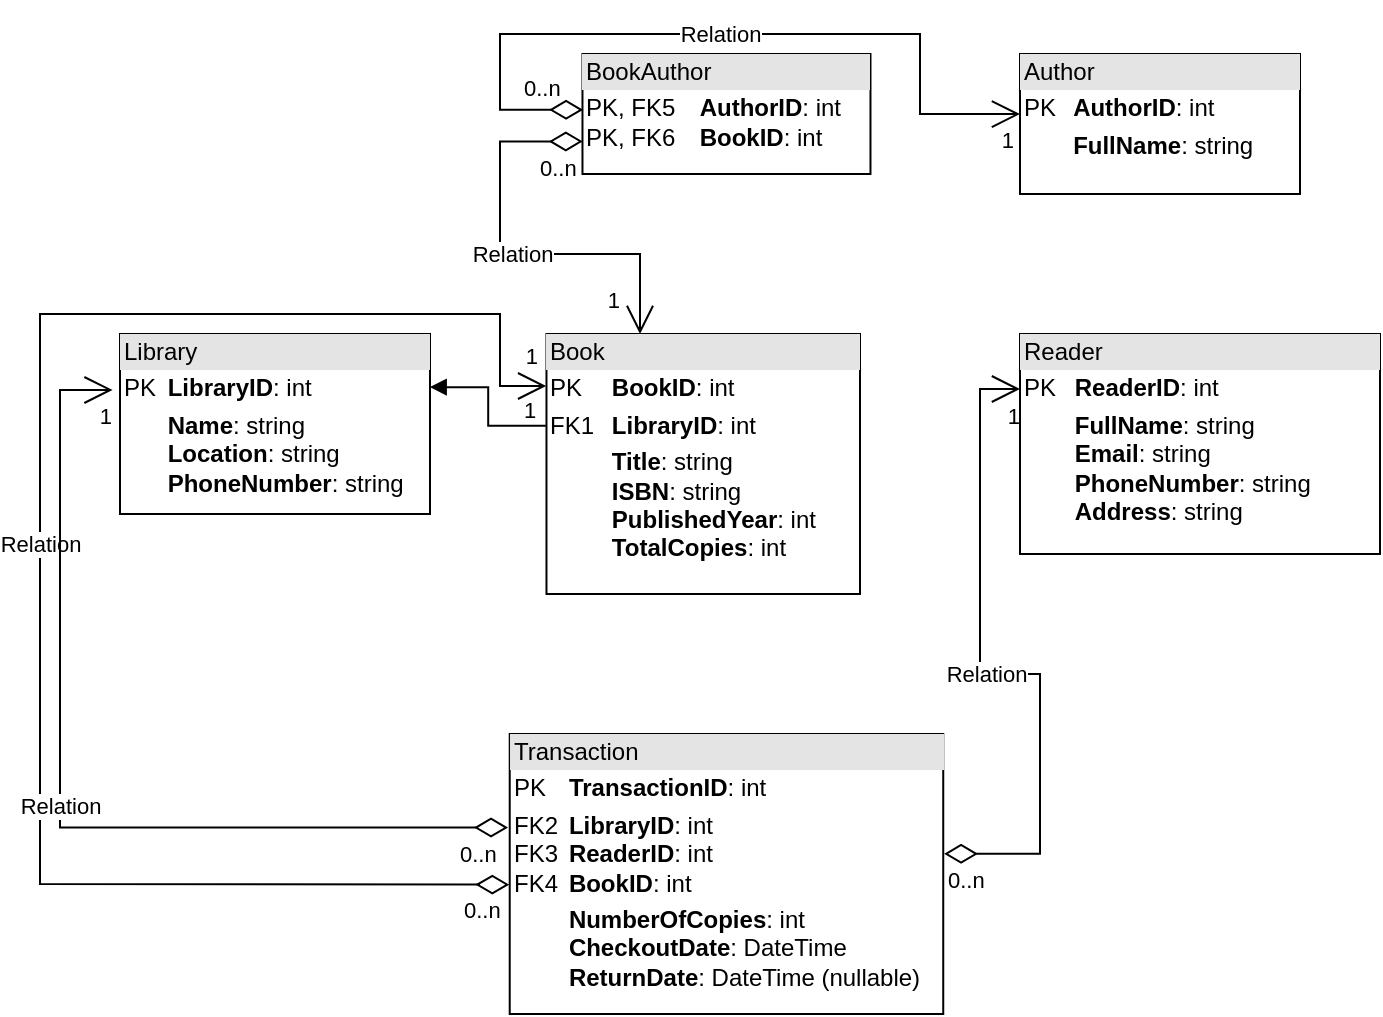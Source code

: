 <mxfile version="24.8.0">
  <diagram name="Страница — 1" id="D1h2QyJi1FoEnIbRy-Jx">
    <mxGraphModel dx="875" dy="442" grid="1" gridSize="10" guides="1" tooltips="1" connect="1" arrows="1" fold="1" page="1" pageScale="1" pageWidth="850" pageHeight="1100" math="0" shadow="0">
      <root>
        <mxCell id="0" />
        <mxCell id="1" parent="0" />
        <mxCell id="tb0hx9i6U6rIdRVoxGEn-2" value="name" style="endArrow=block;endFill=1;html=1;edgeStyle=orthogonalEdgeStyle;align=left;verticalAlign=top;rounded=0;entryX=0.999;entryY=0.295;entryDx=0;entryDy=0;entryPerimeter=0;exitX=-0.002;exitY=0.353;exitDx=0;exitDy=0;exitPerimeter=0;" parent="1" source="tb0hx9i6U6rIdRVoxGEn-7" target="tb0hx9i6U6rIdRVoxGEn-1" edge="1">
          <mxGeometry x="-1" relative="1" as="geometry">
            <mxPoint x="280" y="240" as="sourcePoint" />
            <mxPoint x="290" y="290" as="targetPoint" />
            <mxPoint as="offset" />
          </mxGeometry>
        </mxCell>
        <mxCell id="tb0hx9i6U6rIdRVoxGEn-3" value="1" style="edgeLabel;resizable=0;html=1;align=left;verticalAlign=bottom;" parent="tb0hx9i6U6rIdRVoxGEn-2" connectable="0" vertex="1">
          <mxGeometry x="-1" relative="1" as="geometry">
            <mxPoint x="-13" y="1" as="offset" />
          </mxGeometry>
        </mxCell>
        <mxCell id="tb0hx9i6U6rIdRVoxGEn-1" value="&lt;div style=&quot;box-sizing:border-box;width:100%;background:#e4e4e4;padding:2px;&quot;&gt;Library&lt;/div&gt;&lt;table style=&quot;width:100%;font-size:1em;&quot; cellpadding=&quot;2&quot; cellspacing=&quot;0&quot;&gt;&lt;tbody&gt;&lt;tr&gt;&lt;td&gt;PK&lt;/td&gt;&lt;td&gt;&lt;strong&gt;LibraryID&lt;/strong&gt;: int&lt;br&gt;&lt;/td&gt;&lt;/tr&gt;&lt;tr&gt;&lt;td&gt;&lt;br&gt;&lt;/td&gt;&lt;td&gt;&lt;strong&gt;Name&lt;/strong&gt;: string&lt;br&gt;&lt;strong&gt;Location&lt;/strong&gt;: string&lt;br&gt;&lt;strong&gt;PhoneNumber&lt;/strong&gt;: string&lt;br&gt;&lt;/td&gt;&lt;/tr&gt;&lt;tr&gt;&lt;td&gt;&lt;/td&gt;&lt;td&gt;&lt;br&gt;&lt;/td&gt;&lt;/tr&gt;&lt;/tbody&gt;&lt;/table&gt;" style="verticalAlign=top;align=left;overflow=fill;html=1;whiteSpace=wrap;movable=1;resizable=1;rotatable=1;deletable=1;editable=1;locked=0;connectable=1;" parent="1" vertex="1">
          <mxGeometry x="80" y="190" width="155" height="90" as="geometry" />
        </mxCell>
        <mxCell id="tb0hx9i6U6rIdRVoxGEn-4" value="Relation" style="endArrow=open;html=1;endSize=12;startArrow=diamondThin;startSize=14;startFill=0;edgeStyle=orthogonalEdgeStyle;rounded=0;entryX=0;entryY=0.25;entryDx=0;entryDy=0;exitX=1.002;exitY=0.428;exitDx=0;exitDy=0;exitPerimeter=0;" parent="1" source="tb0hx9i6U6rIdRVoxGEn-9" target="tb0hx9i6U6rIdRVoxGEn-8" edge="1">
          <mxGeometry relative="1" as="geometry">
            <mxPoint x="530" y="450" as="sourcePoint" />
            <mxPoint x="430" y="560" as="targetPoint" />
            <Array as="points">
              <mxPoint x="540" y="450" />
              <mxPoint x="540" y="360" />
              <mxPoint x="510" y="360" />
              <mxPoint x="510" y="218" />
            </Array>
          </mxGeometry>
        </mxCell>
        <mxCell id="tb0hx9i6U6rIdRVoxGEn-5" value="0..n" style="edgeLabel;resizable=0;html=1;align=left;verticalAlign=top;" parent="tb0hx9i6U6rIdRVoxGEn-4" connectable="0" vertex="1">
          <mxGeometry x="-1" relative="1" as="geometry" />
        </mxCell>
        <mxCell id="tb0hx9i6U6rIdRVoxGEn-6" value="1" style="edgeLabel;resizable=0;html=1;align=right;verticalAlign=top;" parent="tb0hx9i6U6rIdRVoxGEn-4" connectable="0" vertex="1">
          <mxGeometry x="1" relative="1" as="geometry" />
        </mxCell>
        <mxCell id="tb0hx9i6U6rIdRVoxGEn-7" value="&lt;div style=&quot;box-sizing:border-box;width:100%;background:#e4e4e4;padding:2px;&quot;&gt;Book&lt;/div&gt;&lt;table style=&quot;width:100%;font-size:1em;&quot; cellpadding=&quot;2&quot; cellspacing=&quot;0&quot;&gt;&lt;tbody&gt;&lt;tr&gt;&lt;td&gt;PK&lt;/td&gt;&lt;td&gt;&lt;strong&gt;BookID&lt;/strong&gt;: int&amp;nbsp;&lt;/td&gt;&lt;/tr&gt;&lt;tr&gt;&lt;td&gt;FK1&lt;br&gt;&lt;/td&gt;&lt;td&gt;&lt;strong&gt;LibraryID&lt;/strong&gt;: int&lt;br&gt;&lt;/td&gt;&lt;/tr&gt;&lt;tr&gt;&lt;td&gt;&lt;/td&gt;&lt;td&gt;&lt;strong&gt;Title&lt;/strong&gt;: string&lt;br&gt;&lt;strong&gt;ISBN&lt;/strong&gt;: string&lt;br&gt;&lt;strong&gt;PublishedYear&lt;/strong&gt;: int&lt;br&gt;&lt;b&gt;TotalCopies&lt;/b&gt;: int&lt;br&gt;&lt;/td&gt;&lt;/tr&gt;&lt;/tbody&gt;&lt;/table&gt;" style="verticalAlign=top;align=left;overflow=fill;html=1;whiteSpace=wrap;" parent="1" vertex="1">
          <mxGeometry x="293.24" y="190" width="156.76" height="130" as="geometry" />
        </mxCell>
        <mxCell id="tb0hx9i6U6rIdRVoxGEn-8" value="&lt;div style=&quot;box-sizing:border-box;width:100%;background:#e4e4e4;padding:2px;&quot;&gt;Reader&lt;/div&gt;&lt;table style=&quot;width:100%;font-size:1em;&quot; cellpadding=&quot;2&quot; cellspacing=&quot;0&quot;&gt;&lt;tbody&gt;&lt;tr&gt;&lt;td&gt;PK&lt;/td&gt;&lt;td&gt;&lt;strong&gt;ReaderID&lt;/strong&gt;: int&lt;br&gt;&lt;/td&gt;&lt;/tr&gt;&lt;tr&gt;&lt;td&gt;&lt;br&gt;&lt;/td&gt;&lt;td&gt;&lt;strong&gt;FullName&lt;/strong&gt;: string&lt;br&gt;&lt;strong&gt;Email&lt;/strong&gt;: string&lt;br&gt;&lt;strong&gt;PhoneNumber&lt;/strong&gt;: string&lt;br&gt;&lt;strong&gt;Address&lt;/strong&gt;: string&lt;br&gt;&lt;/td&gt;&lt;/tr&gt;&lt;tr&gt;&lt;td&gt;&lt;/td&gt;&lt;td&gt;&lt;br&gt;&lt;/td&gt;&lt;/tr&gt;&lt;/tbody&gt;&lt;/table&gt;" style="verticalAlign=top;align=left;overflow=fill;html=1;whiteSpace=wrap;" parent="1" vertex="1">
          <mxGeometry x="530" y="190" width="180" height="110" as="geometry" />
        </mxCell>
        <mxCell id="tb0hx9i6U6rIdRVoxGEn-9" value="&lt;div style=&quot;box-sizing:border-box;width:100%;background:#e4e4e4;padding:2px;&quot;&gt;Transaction&lt;/div&gt;&lt;table style=&quot;width:100%;font-size:1em;&quot; cellpadding=&quot;2&quot; cellspacing=&quot;0&quot;&gt;&lt;tbody&gt;&lt;tr&gt;&lt;td&gt;PK&lt;/td&gt;&lt;td&gt;&lt;strong&gt;TransactionID&lt;/strong&gt;: int&lt;/td&gt;&lt;/tr&gt;&lt;tr&gt;&lt;td&gt;FK2&lt;br&gt;FK3&lt;br&gt;FK4&lt;/td&gt;&lt;td&gt;&lt;strong&gt;LibraryID&lt;/strong&gt;: int&lt;br&gt;&lt;strong&gt;ReaderID&lt;/strong&gt;: int&lt;br&gt;&lt;strong&gt;BookID&lt;/strong&gt;: int&lt;br&gt;&lt;/td&gt;&lt;/tr&gt;&lt;tr&gt;&lt;td&gt;&lt;/td&gt;&lt;td&gt;&lt;strong&gt;NumberOfCopies&lt;/strong&gt;: int&lt;strong&gt;&lt;br&gt;CheckoutDate&lt;/strong&gt;: DateTime&lt;br&gt;&lt;strong&gt;ReturnDate&lt;/strong&gt;: DateTime (nullable)&lt;br&gt;&lt;/td&gt;&lt;/tr&gt;&lt;/tbody&gt;&lt;/table&gt;" style="verticalAlign=top;align=left;overflow=fill;html=1;whiteSpace=wrap;" parent="1" vertex="1">
          <mxGeometry x="274.86" y="390" width="216.76" height="140" as="geometry" />
        </mxCell>
        <mxCell id="tb0hx9i6U6rIdRVoxGEn-10" value="Relation" style="endArrow=open;html=1;endSize=12;startArrow=diamondThin;startSize=14;startFill=0;edgeStyle=orthogonalEdgeStyle;rounded=0;entryX=-0.001;entryY=0.2;entryDx=0;entryDy=0;entryPerimeter=0;exitX=-0.001;exitY=0.538;exitDx=0;exitDy=0;exitPerimeter=0;" parent="1" source="tb0hx9i6U6rIdRVoxGEn-9" target="tb0hx9i6U6rIdRVoxGEn-7" edge="1">
          <mxGeometry relative="1" as="geometry">
            <mxPoint x="260" y="462" as="sourcePoint" />
            <mxPoint x="240" y="310" as="targetPoint" />
            <Array as="points">
              <mxPoint x="260" y="465" />
              <mxPoint x="40" y="465" />
              <mxPoint x="40" y="180" />
              <mxPoint x="270" y="180" />
              <mxPoint x="270" y="218" />
            </Array>
          </mxGeometry>
        </mxCell>
        <mxCell id="tb0hx9i6U6rIdRVoxGEn-11" value="0..n" style="edgeLabel;resizable=0;html=1;align=left;verticalAlign=top;" parent="tb0hx9i6U6rIdRVoxGEn-10" connectable="0" vertex="1">
          <mxGeometry x="-1" relative="1" as="geometry">
            <mxPoint x="-25" as="offset" />
          </mxGeometry>
        </mxCell>
        <mxCell id="tb0hx9i6U6rIdRVoxGEn-12" value="1" style="edgeLabel;resizable=0;html=1;align=right;verticalAlign=top;" parent="tb0hx9i6U6rIdRVoxGEn-10" connectable="0" vertex="1">
          <mxGeometry x="1" relative="1" as="geometry">
            <mxPoint x="-3" y="-28" as="offset" />
          </mxGeometry>
        </mxCell>
        <mxCell id="tb0hx9i6U6rIdRVoxGEn-13" value="Relation" style="endArrow=open;html=1;endSize=12;startArrow=diamondThin;startSize=14;startFill=0;edgeStyle=orthogonalEdgeStyle;rounded=0;entryX=-0.024;entryY=0.311;entryDx=0;entryDy=0;entryPerimeter=0;exitX=-0.004;exitY=0.334;exitDx=0;exitDy=0;exitPerimeter=0;" parent="1" source="tb0hx9i6U6rIdRVoxGEn-9" target="tb0hx9i6U6rIdRVoxGEn-1" edge="1">
          <mxGeometry relative="1" as="geometry">
            <mxPoint x="270" y="437" as="sourcePoint" />
            <mxPoint x="60" y="290" as="targetPoint" />
            <Array as="points">
              <mxPoint x="50" y="437" />
              <mxPoint x="50" y="218" />
            </Array>
          </mxGeometry>
        </mxCell>
        <mxCell id="tb0hx9i6U6rIdRVoxGEn-14" value="0..n" style="edgeLabel;resizable=0;html=1;align=left;verticalAlign=top;" parent="tb0hx9i6U6rIdRVoxGEn-13" connectable="0" vertex="1">
          <mxGeometry x="-1" relative="1" as="geometry">
            <mxPoint x="-26" as="offset" />
          </mxGeometry>
        </mxCell>
        <mxCell id="tb0hx9i6U6rIdRVoxGEn-15" value="1" style="edgeLabel;resizable=0;html=1;align=right;verticalAlign=top;" parent="tb0hx9i6U6rIdRVoxGEn-13" connectable="0" vertex="1">
          <mxGeometry x="1" relative="1" as="geometry" />
        </mxCell>
        <mxCell id="NJ20DHf1GFnbEiUFYUzi-1" value="&lt;div style=&quot;box-sizing:border-box;width:100%;background:#e4e4e4;padding:2px;&quot;&gt;Author&lt;/div&gt;&lt;table style=&quot;width:100%;font-size:1em;&quot; cellpadding=&quot;2&quot; cellspacing=&quot;0&quot;&gt;&lt;tbody&gt;&lt;tr&gt;&lt;td&gt;PK&lt;/td&gt;&lt;td&gt;&lt;strong&gt;AuthorID&lt;/strong&gt;: int&lt;br&gt;&lt;/td&gt;&lt;/tr&gt;&lt;tr&gt;&lt;td&gt;&lt;br&gt;&lt;/td&gt;&lt;td&gt;&lt;strong&gt;FullName&lt;/strong&gt;: string&lt;br&gt;&lt;/td&gt;&lt;/tr&gt;&lt;tr&gt;&lt;td&gt;&lt;/td&gt;&lt;td&gt;&lt;br&gt;&lt;/td&gt;&lt;/tr&gt;&lt;/tbody&gt;&lt;/table&gt;" style="verticalAlign=top;align=left;overflow=fill;html=1;whiteSpace=wrap;" parent="1" vertex="1">
          <mxGeometry x="530" y="50" width="140" height="70" as="geometry" />
        </mxCell>
        <mxCell id="NJ20DHf1GFnbEiUFYUzi-2" value="&lt;div style=&quot;box-sizing:border-box;width:100%;background:#e4e4e4;padding:2px;&quot;&gt;BookAuthor&lt;/div&gt;&lt;table style=&quot;width:100%;font-size:1em;&quot; cellpadding=&quot;2&quot; cellspacing=&quot;0&quot;&gt;&lt;tbody&gt;&lt;tr&gt;&lt;td&gt;PK, FK5&lt;br&gt;PK, FK6&lt;/td&gt;&lt;td&gt;&lt;strong&gt;AuthorID&lt;/strong&gt;: int&lt;br&gt;&lt;strong&gt;BookID&lt;/strong&gt;: int&lt;br&gt;&lt;/td&gt;&lt;/tr&gt;&lt;tr&gt;&lt;td&gt;&lt;br&gt;&lt;/td&gt;&lt;td&gt;&lt;br&gt;&lt;/td&gt;&lt;/tr&gt;&lt;tr&gt;&lt;td&gt;&lt;/td&gt;&lt;td&gt;&lt;br&gt;&lt;/td&gt;&lt;/tr&gt;&lt;/tbody&gt;&lt;/table&gt;" style="verticalAlign=top;align=left;overflow=fill;html=1;whiteSpace=wrap;" parent="1" vertex="1">
          <mxGeometry x="311.24" y="50" width="144" height="60" as="geometry" />
        </mxCell>
        <mxCell id="NJ20DHf1GFnbEiUFYUzi-3" value="Relation" style="endArrow=open;html=1;endSize=12;startArrow=diamondThin;startSize=14;startFill=0;edgeStyle=orthogonalEdgeStyle;rounded=0;exitX=0.001;exitY=0.729;exitDx=0;exitDy=0;exitPerimeter=0;" parent="1" source="NJ20DHf1GFnbEiUFYUzi-2" edge="1">
          <mxGeometry relative="1" as="geometry">
            <mxPoint x="270" y="70" as="sourcePoint" />
            <mxPoint x="340" y="190" as="targetPoint" />
            <Array as="points">
              <mxPoint x="270" y="94" />
              <mxPoint x="270" y="150" />
              <mxPoint x="340" y="150" />
              <mxPoint x="340" y="190" />
            </Array>
          </mxGeometry>
        </mxCell>
        <mxCell id="NJ20DHf1GFnbEiUFYUzi-4" value="0..n" style="edgeLabel;resizable=0;html=1;align=left;verticalAlign=top;" parent="NJ20DHf1GFnbEiUFYUzi-3" connectable="0" vertex="1">
          <mxGeometry x="-1" relative="1" as="geometry">
            <mxPoint x="-23" as="offset" />
          </mxGeometry>
        </mxCell>
        <mxCell id="NJ20DHf1GFnbEiUFYUzi-5" value="1" style="edgeLabel;resizable=0;html=1;align=right;verticalAlign=top;" parent="NJ20DHf1GFnbEiUFYUzi-3" connectable="0" vertex="1">
          <mxGeometry x="1" relative="1" as="geometry">
            <mxPoint x="-10" y="-30" as="offset" />
          </mxGeometry>
        </mxCell>
        <mxCell id="NJ20DHf1GFnbEiUFYUzi-6" value="Relation" style="endArrow=open;html=1;endSize=12;startArrow=diamondThin;startSize=14;startFill=0;edgeStyle=orthogonalEdgeStyle;rounded=0;exitX=0.002;exitY=0.465;exitDx=0;exitDy=0;exitPerimeter=0;entryX=0;entryY=0.429;entryDx=0;entryDy=0;entryPerimeter=0;" parent="1" source="NJ20DHf1GFnbEiUFYUzi-2" target="NJ20DHf1GFnbEiUFYUzi-1" edge="1">
          <mxGeometry relative="1" as="geometry">
            <mxPoint x="360" y="140" as="sourcePoint" />
            <mxPoint x="520" y="80" as="targetPoint" />
            <Array as="points">
              <mxPoint x="270" y="78" />
              <mxPoint x="270" y="40" />
              <mxPoint x="480" y="40" />
              <mxPoint x="480" y="80" />
            </Array>
          </mxGeometry>
        </mxCell>
        <mxCell id="NJ20DHf1GFnbEiUFYUzi-7" value="0..n" style="edgeLabel;resizable=0;html=1;align=left;verticalAlign=top;" parent="NJ20DHf1GFnbEiUFYUzi-6" connectable="0" vertex="1">
          <mxGeometry x="-1" relative="1" as="geometry">
            <mxPoint x="-32" y="-24" as="offset" />
          </mxGeometry>
        </mxCell>
        <mxCell id="NJ20DHf1GFnbEiUFYUzi-8" value="1" style="edgeLabel;resizable=0;html=1;align=right;verticalAlign=top;" parent="NJ20DHf1GFnbEiUFYUzi-6" connectable="0" vertex="1">
          <mxGeometry x="1" relative="1" as="geometry">
            <mxPoint x="-3" as="offset" />
          </mxGeometry>
        </mxCell>
      </root>
    </mxGraphModel>
  </diagram>
</mxfile>
